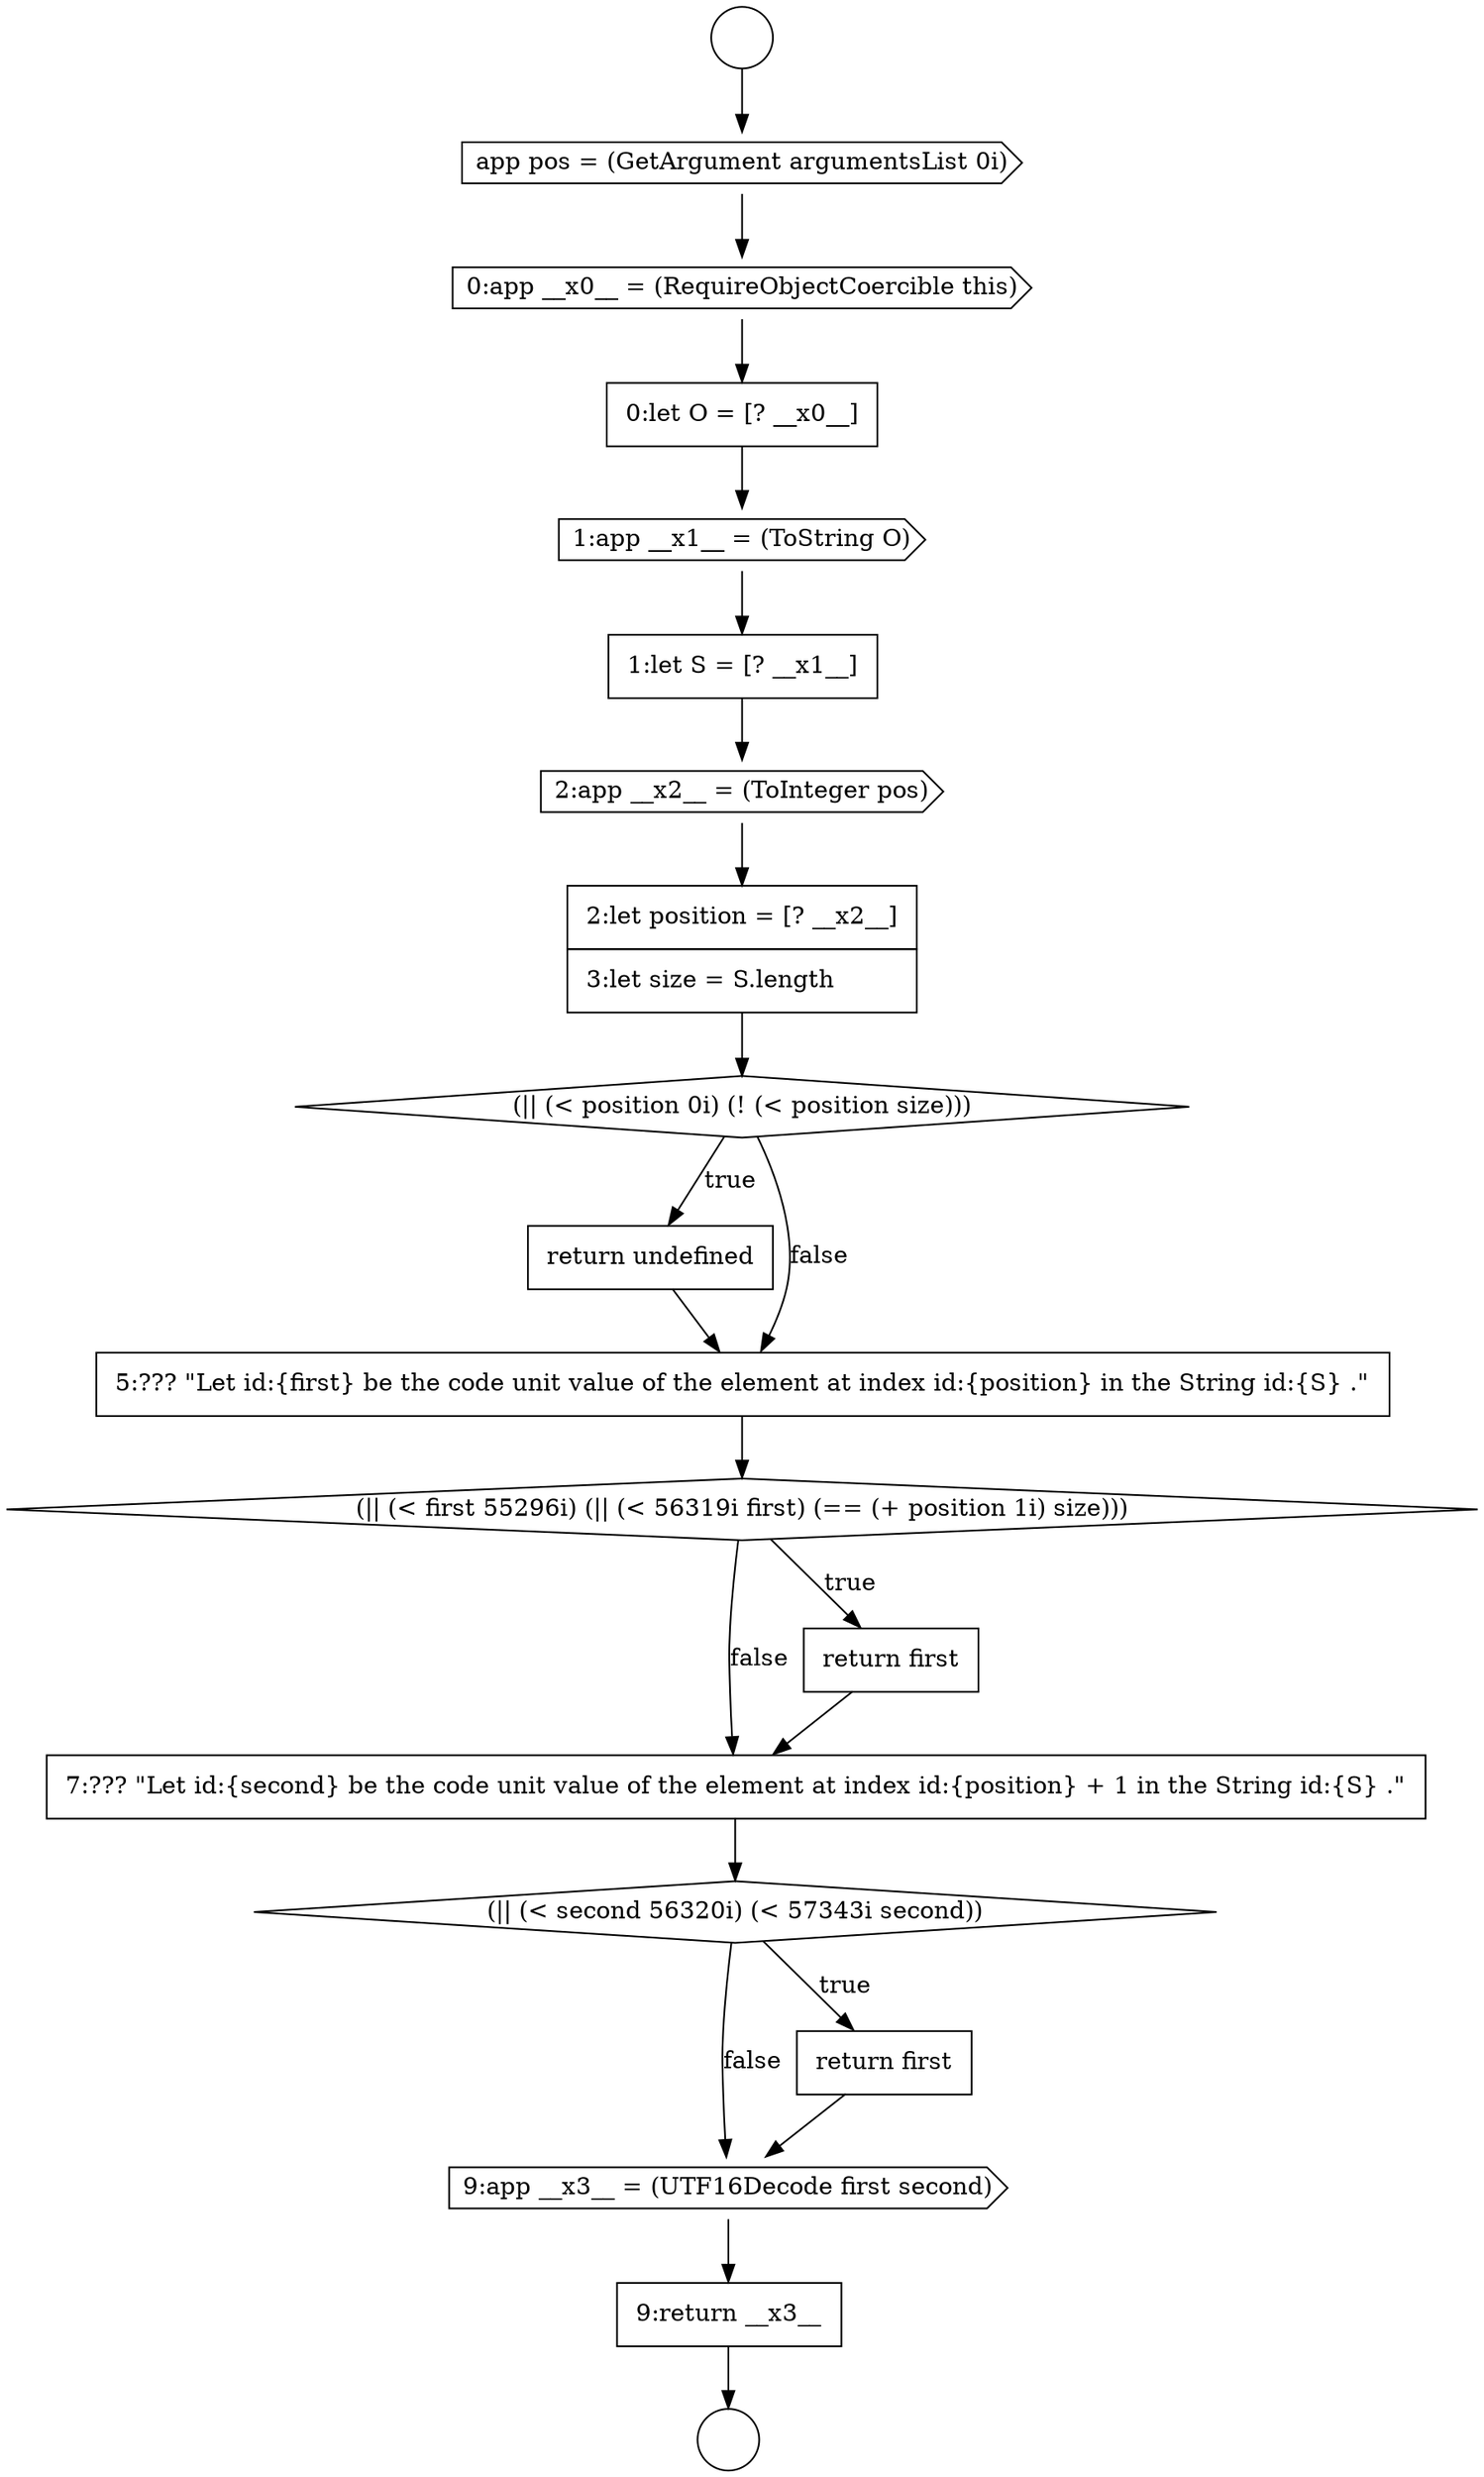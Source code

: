 digraph {
  node11866 [shape=none, margin=0, label=<<font color="black">
    <table border="0" cellborder="1" cellspacing="0" cellpadding="10">
      <tr><td align="left">return undefined</td></tr>
    </table>
  </font>> color="black" fillcolor="white" style=filled]
  node11863 [shape=cds, label=<<font color="black">2:app __x2__ = (ToInteger pos)</font>> color="black" fillcolor="white" style=filled]
  node11859 [shape=cds, label=<<font color="black">0:app __x0__ = (RequireObjectCoercible this)</font>> color="black" fillcolor="white" style=filled]
  node11870 [shape=none, margin=0, label=<<font color="black">
    <table border="0" cellborder="1" cellspacing="0" cellpadding="10">
      <tr><td align="left">7:??? &quot;Let id:{second} be the code unit value of the element at index id:{position} + 1 in the String id:{S} .&quot;</td></tr>
    </table>
  </font>> color="black" fillcolor="white" style=filled]
  node11865 [shape=diamond, label=<<font color="black">(|| (&lt; position 0i) (! (&lt; position size)))</font>> color="black" fillcolor="white" style=filled]
  node11873 [shape=cds, label=<<font color="black">9:app __x3__ = (UTF16Decode first second)</font>> color="black" fillcolor="white" style=filled]
  node11856 [shape=circle label=" " color="black" fillcolor="white" style=filled]
  node11861 [shape=cds, label=<<font color="black">1:app __x1__ = (ToString O)</font>> color="black" fillcolor="white" style=filled]
  node11868 [shape=diamond, label=<<font color="black">(|| (&lt; first 55296i) (|| (&lt; 56319i first) (== (+ position 1i) size)))</font>> color="black" fillcolor="white" style=filled]
  node11874 [shape=none, margin=0, label=<<font color="black">
    <table border="0" cellborder="1" cellspacing="0" cellpadding="10">
      <tr><td align="left">9:return __x3__</td></tr>
    </table>
  </font>> color="black" fillcolor="white" style=filled]
  node11872 [shape=none, margin=0, label=<<font color="black">
    <table border="0" cellborder="1" cellspacing="0" cellpadding="10">
      <tr><td align="left">return first</td></tr>
    </table>
  </font>> color="black" fillcolor="white" style=filled]
  node11857 [shape=circle label=" " color="black" fillcolor="white" style=filled]
  node11867 [shape=none, margin=0, label=<<font color="black">
    <table border="0" cellborder="1" cellspacing="0" cellpadding="10">
      <tr><td align="left">5:??? &quot;Let id:{first} be the code unit value of the element at index id:{position} in the String id:{S} .&quot;</td></tr>
    </table>
  </font>> color="black" fillcolor="white" style=filled]
  node11871 [shape=diamond, label=<<font color="black">(|| (&lt; second 56320i) (&lt; 57343i second))</font>> color="black" fillcolor="white" style=filled]
  node11858 [shape=cds, label=<<font color="black">app pos = (GetArgument argumentsList 0i)</font>> color="black" fillcolor="white" style=filled]
  node11860 [shape=none, margin=0, label=<<font color="black">
    <table border="0" cellborder="1" cellspacing="0" cellpadding="10">
      <tr><td align="left">0:let O = [? __x0__]</td></tr>
    </table>
  </font>> color="black" fillcolor="white" style=filled]
  node11869 [shape=none, margin=0, label=<<font color="black">
    <table border="0" cellborder="1" cellspacing="0" cellpadding="10">
      <tr><td align="left">return first</td></tr>
    </table>
  </font>> color="black" fillcolor="white" style=filled]
  node11864 [shape=none, margin=0, label=<<font color="black">
    <table border="0" cellborder="1" cellspacing="0" cellpadding="10">
      <tr><td align="left">2:let position = [? __x2__]</td></tr>
      <tr><td align="left">3:let size = S.length</td></tr>
    </table>
  </font>> color="black" fillcolor="white" style=filled]
  node11862 [shape=none, margin=0, label=<<font color="black">
    <table border="0" cellborder="1" cellspacing="0" cellpadding="10">
      <tr><td align="left">1:let S = [? __x1__]</td></tr>
    </table>
  </font>> color="black" fillcolor="white" style=filled]
  node11864 -> node11865 [ color="black"]
  node11863 -> node11864 [ color="black"]
  node11867 -> node11868 [ color="black"]
  node11862 -> node11863 [ color="black"]
  node11865 -> node11866 [label=<<font color="black">true</font>> color="black"]
  node11865 -> node11867 [label=<<font color="black">false</font>> color="black"]
  node11872 -> node11873 [ color="black"]
  node11873 -> node11874 [ color="black"]
  node11871 -> node11872 [label=<<font color="black">true</font>> color="black"]
  node11871 -> node11873 [label=<<font color="black">false</font>> color="black"]
  node11856 -> node11858 [ color="black"]
  node11869 -> node11870 [ color="black"]
  node11874 -> node11857 [ color="black"]
  node11866 -> node11867 [ color="black"]
  node11870 -> node11871 [ color="black"]
  node11859 -> node11860 [ color="black"]
  node11868 -> node11869 [label=<<font color="black">true</font>> color="black"]
  node11868 -> node11870 [label=<<font color="black">false</font>> color="black"]
  node11861 -> node11862 [ color="black"]
  node11860 -> node11861 [ color="black"]
  node11858 -> node11859 [ color="black"]
}
